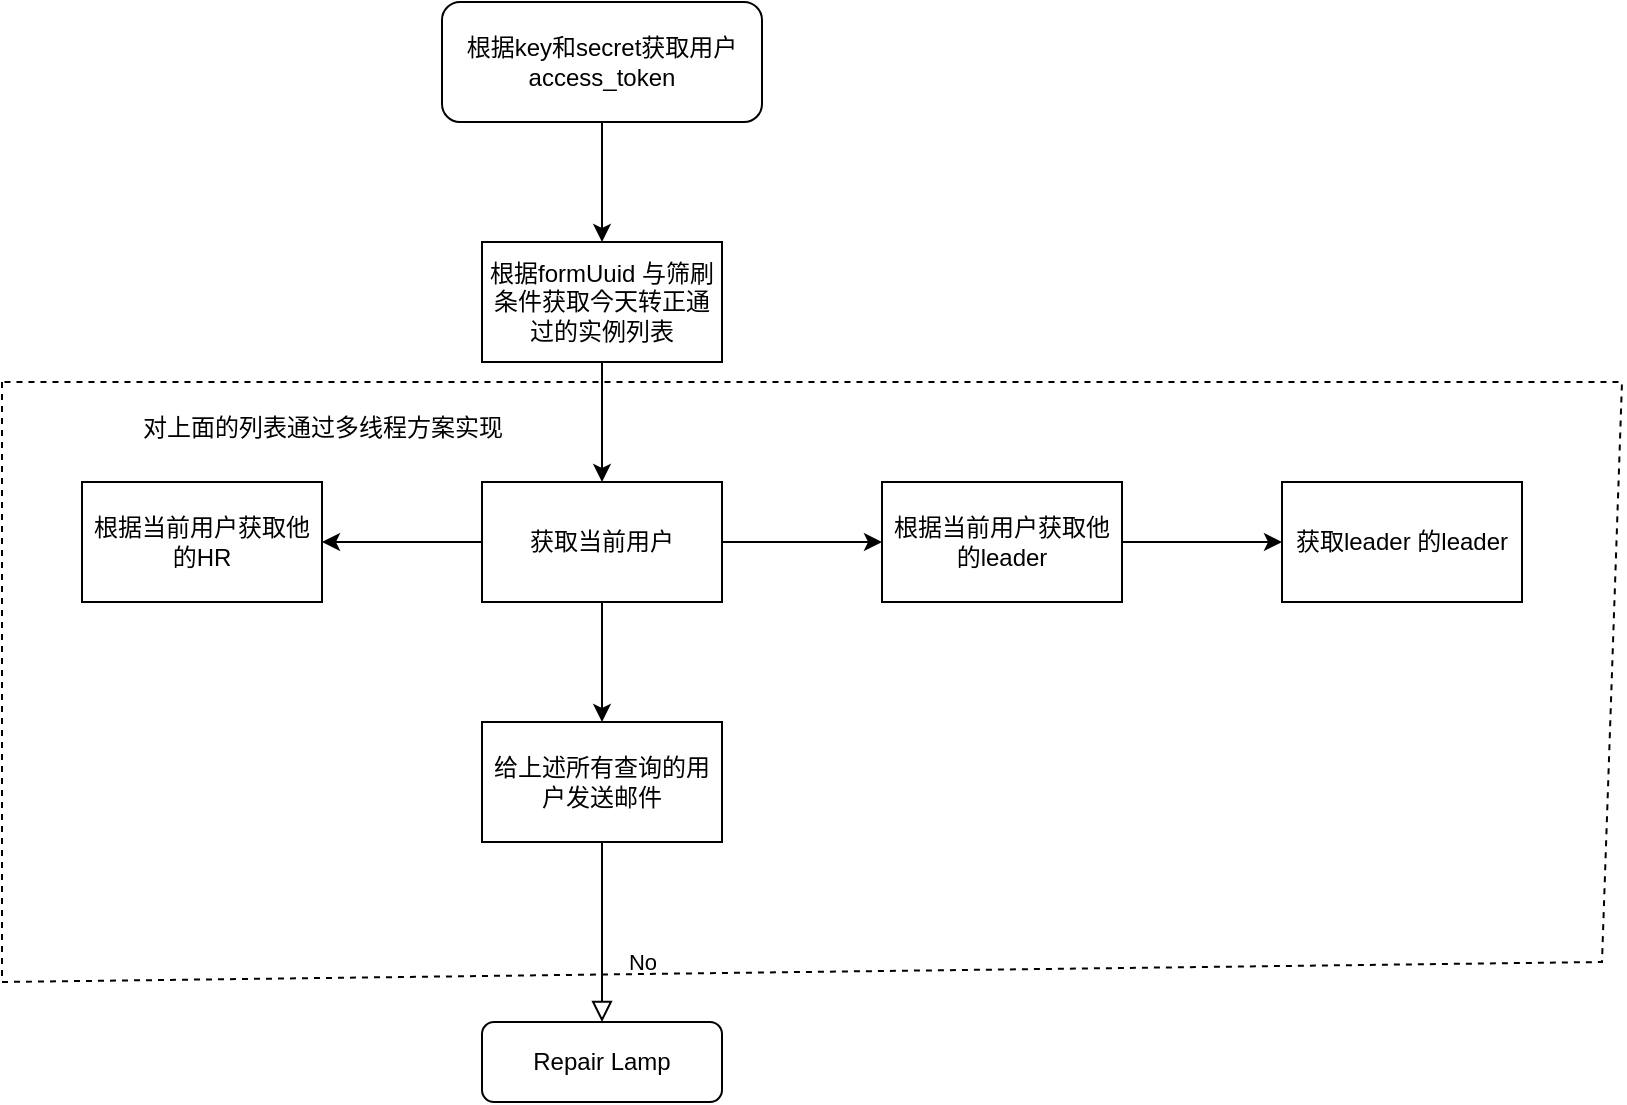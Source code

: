 <mxfile version="23.1.1" type="github">
  <diagram id="C5RBs43oDa-KdzZeNtuy" name="Page-1">
    <mxGraphModel dx="1782" dy="465" grid="1" gridSize="10" guides="1" tooltips="1" connect="1" arrows="1" fold="1" page="1" pageScale="1" pageWidth="827" pageHeight="1169" math="0" shadow="0">
      <root>
        <mxCell id="WIyWlLk6GJQsqaUBKTNV-0" />
        <mxCell id="WIyWlLk6GJQsqaUBKTNV-1" parent="WIyWlLk6GJQsqaUBKTNV-0" />
        <mxCell id="bFKuGhDbSaAm7sb_LOsL-2" style="edgeStyle=orthogonalEdgeStyle;rounded=0;orthogonalLoop=1;jettySize=auto;html=1;" edge="1" parent="WIyWlLk6GJQsqaUBKTNV-1" source="WIyWlLk6GJQsqaUBKTNV-3" target="bFKuGhDbSaAm7sb_LOsL-1">
          <mxGeometry relative="1" as="geometry" />
        </mxCell>
        <mxCell id="WIyWlLk6GJQsqaUBKTNV-3" value="根据key和secret获取用户access_token" style="rounded=1;whiteSpace=wrap;html=1;fontSize=12;glass=0;strokeWidth=1;shadow=0;" parent="WIyWlLk6GJQsqaUBKTNV-1" vertex="1">
          <mxGeometry x="120" y="60" width="160" height="60" as="geometry" />
        </mxCell>
        <mxCell id="WIyWlLk6GJQsqaUBKTNV-8" value="No" style="rounded=0;html=1;jettySize=auto;orthogonalLoop=1;fontSize=11;endArrow=block;endFill=0;endSize=8;strokeWidth=1;shadow=0;labelBackgroundColor=none;edgeStyle=orthogonalEdgeStyle;exitX=0.5;exitY=1;exitDx=0;exitDy=0;" parent="WIyWlLk6GJQsqaUBKTNV-1" source="bFKuGhDbSaAm7sb_LOsL-18" target="WIyWlLk6GJQsqaUBKTNV-11" edge="1">
          <mxGeometry x="0.333" y="20" relative="1" as="geometry">
            <mxPoint as="offset" />
            <mxPoint x="200" y="510" as="sourcePoint" />
          </mxGeometry>
        </mxCell>
        <mxCell id="WIyWlLk6GJQsqaUBKTNV-11" value="Repair Lamp" style="rounded=1;whiteSpace=wrap;html=1;fontSize=12;glass=0;strokeWidth=1;shadow=0;" parent="WIyWlLk6GJQsqaUBKTNV-1" vertex="1">
          <mxGeometry x="140" y="570" width="120" height="40" as="geometry" />
        </mxCell>
        <mxCell id="bFKuGhDbSaAm7sb_LOsL-4" value="" style="edgeStyle=orthogonalEdgeStyle;rounded=0;orthogonalLoop=1;jettySize=auto;html=1;" edge="1" parent="WIyWlLk6GJQsqaUBKTNV-1" source="bFKuGhDbSaAm7sb_LOsL-1" target="bFKuGhDbSaAm7sb_LOsL-3">
          <mxGeometry relative="1" as="geometry" />
        </mxCell>
        <mxCell id="bFKuGhDbSaAm7sb_LOsL-1" value="根据formUuid 与筛刷条件获取今天转正通过的实例列表" style="rounded=0;whiteSpace=wrap;html=1;" vertex="1" parent="WIyWlLk6GJQsqaUBKTNV-1">
          <mxGeometry x="140" y="180" width="120" height="60" as="geometry" />
        </mxCell>
        <mxCell id="bFKuGhDbSaAm7sb_LOsL-13" value="" style="edgeStyle=orthogonalEdgeStyle;rounded=0;orthogonalLoop=1;jettySize=auto;html=1;" edge="1" parent="WIyWlLk6GJQsqaUBKTNV-1" source="bFKuGhDbSaAm7sb_LOsL-3" target="bFKuGhDbSaAm7sb_LOsL-12">
          <mxGeometry relative="1" as="geometry" />
        </mxCell>
        <mxCell id="bFKuGhDbSaAm7sb_LOsL-15" value="" style="edgeStyle=orthogonalEdgeStyle;rounded=0;orthogonalLoop=1;jettySize=auto;html=1;" edge="1" parent="WIyWlLk6GJQsqaUBKTNV-1" source="bFKuGhDbSaAm7sb_LOsL-3" target="bFKuGhDbSaAm7sb_LOsL-14">
          <mxGeometry relative="1" as="geometry" />
        </mxCell>
        <mxCell id="bFKuGhDbSaAm7sb_LOsL-19" value="" style="edgeStyle=orthogonalEdgeStyle;rounded=0;orthogonalLoop=1;jettySize=auto;html=1;" edge="1" parent="WIyWlLk6GJQsqaUBKTNV-1" source="bFKuGhDbSaAm7sb_LOsL-3" target="bFKuGhDbSaAm7sb_LOsL-18">
          <mxGeometry relative="1" as="geometry" />
        </mxCell>
        <mxCell id="bFKuGhDbSaAm7sb_LOsL-3" value="获取当前用户" style="whiteSpace=wrap;html=1;rounded=0;" vertex="1" parent="WIyWlLk6GJQsqaUBKTNV-1">
          <mxGeometry x="140" y="300" width="120" height="60" as="geometry" />
        </mxCell>
        <mxCell id="bFKuGhDbSaAm7sb_LOsL-17" value="" style="edgeStyle=orthogonalEdgeStyle;rounded=0;orthogonalLoop=1;jettySize=auto;html=1;" edge="1" parent="WIyWlLk6GJQsqaUBKTNV-1" source="bFKuGhDbSaAm7sb_LOsL-12" target="bFKuGhDbSaAm7sb_LOsL-16">
          <mxGeometry relative="1" as="geometry" />
        </mxCell>
        <mxCell id="bFKuGhDbSaAm7sb_LOsL-12" value="根据当前用户获取他的leader" style="whiteSpace=wrap;html=1;rounded=0;" vertex="1" parent="WIyWlLk6GJQsqaUBKTNV-1">
          <mxGeometry x="340" y="300" width="120" height="60" as="geometry" />
        </mxCell>
        <mxCell id="bFKuGhDbSaAm7sb_LOsL-14" value="根据当前用户获取他的HR" style="rounded=0;whiteSpace=wrap;html=1;" vertex="1" parent="WIyWlLk6GJQsqaUBKTNV-1">
          <mxGeometry x="-60" y="300" width="120" height="60" as="geometry" />
        </mxCell>
        <mxCell id="bFKuGhDbSaAm7sb_LOsL-16" value="获取leader 的leader" style="whiteSpace=wrap;html=1;rounded=0;" vertex="1" parent="WIyWlLk6GJQsqaUBKTNV-1">
          <mxGeometry x="540" y="300" width="120" height="60" as="geometry" />
        </mxCell>
        <mxCell id="bFKuGhDbSaAm7sb_LOsL-18" value="给上述所有查询的用户发送邮件" style="whiteSpace=wrap;html=1;rounded=0;" vertex="1" parent="WIyWlLk6GJQsqaUBKTNV-1">
          <mxGeometry x="140" y="420" width="120" height="60" as="geometry" />
        </mxCell>
        <mxCell id="bFKuGhDbSaAm7sb_LOsL-20" value="" style="endArrow=none;dashed=1;html=1;rounded=0;" edge="1" parent="WIyWlLk6GJQsqaUBKTNV-1">
          <mxGeometry width="50" height="50" relative="1" as="geometry">
            <mxPoint x="-100" y="250" as="sourcePoint" />
            <mxPoint x="-100" y="250" as="targetPoint" />
            <Array as="points">
              <mxPoint x="-100" y="550" />
              <mxPoint x="700" y="540" />
              <mxPoint x="710" y="250" />
            </Array>
          </mxGeometry>
        </mxCell>
        <mxCell id="bFKuGhDbSaAm7sb_LOsL-22" value="对上面的列表通过多线程方案实现" style="text;html=1;align=center;verticalAlign=middle;resizable=0;points=[];autosize=1;strokeColor=none;fillColor=none;" vertex="1" parent="WIyWlLk6GJQsqaUBKTNV-1">
          <mxGeometry x="-40" y="258" width="200" height="30" as="geometry" />
        </mxCell>
      </root>
    </mxGraphModel>
  </diagram>
</mxfile>
